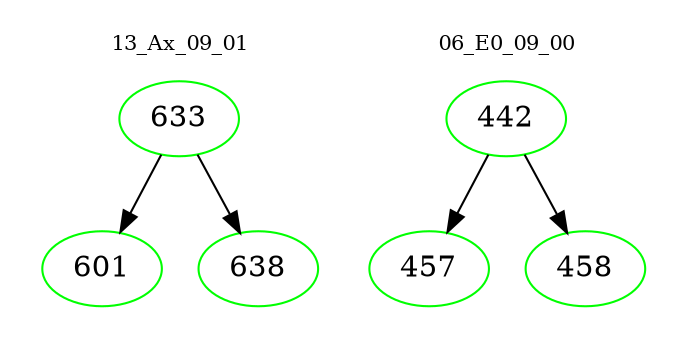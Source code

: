 digraph{
subgraph cluster_0 {
color = white
label = "13_Ax_09_01";
fontsize=10;
T0_633 [label="633", color="green"]
T0_633 -> T0_601 [color="black"]
T0_601 [label="601", color="green"]
T0_633 -> T0_638 [color="black"]
T0_638 [label="638", color="green"]
}
subgraph cluster_1 {
color = white
label = "06_E0_09_00";
fontsize=10;
T1_442 [label="442", color="green"]
T1_442 -> T1_457 [color="black"]
T1_457 [label="457", color="green"]
T1_442 -> T1_458 [color="black"]
T1_458 [label="458", color="green"]
}
}

